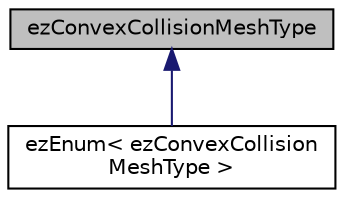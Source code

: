 digraph "ezConvexCollisionMeshType"
{
 // LATEX_PDF_SIZE
  edge [fontname="Helvetica",fontsize="10",labelfontname="Helvetica",labelfontsize="10"];
  node [fontname="Helvetica",fontsize="10",shape=record];
  Node1 [label="ezConvexCollisionMeshType",height=0.2,width=0.4,color="black", fillcolor="grey75", style="filled", fontcolor="black",tooltip=" "];
  Node1 -> Node2 [dir="back",color="midnightblue",fontsize="10",style="solid",fontname="Helvetica"];
  Node2 [label="ezEnum\< ezConvexCollision\lMeshType \>",height=0.2,width=0.4,color="black", fillcolor="white", style="filled",URL="$d6/dd9/structez_enum.htm",tooltip=" "];
}

